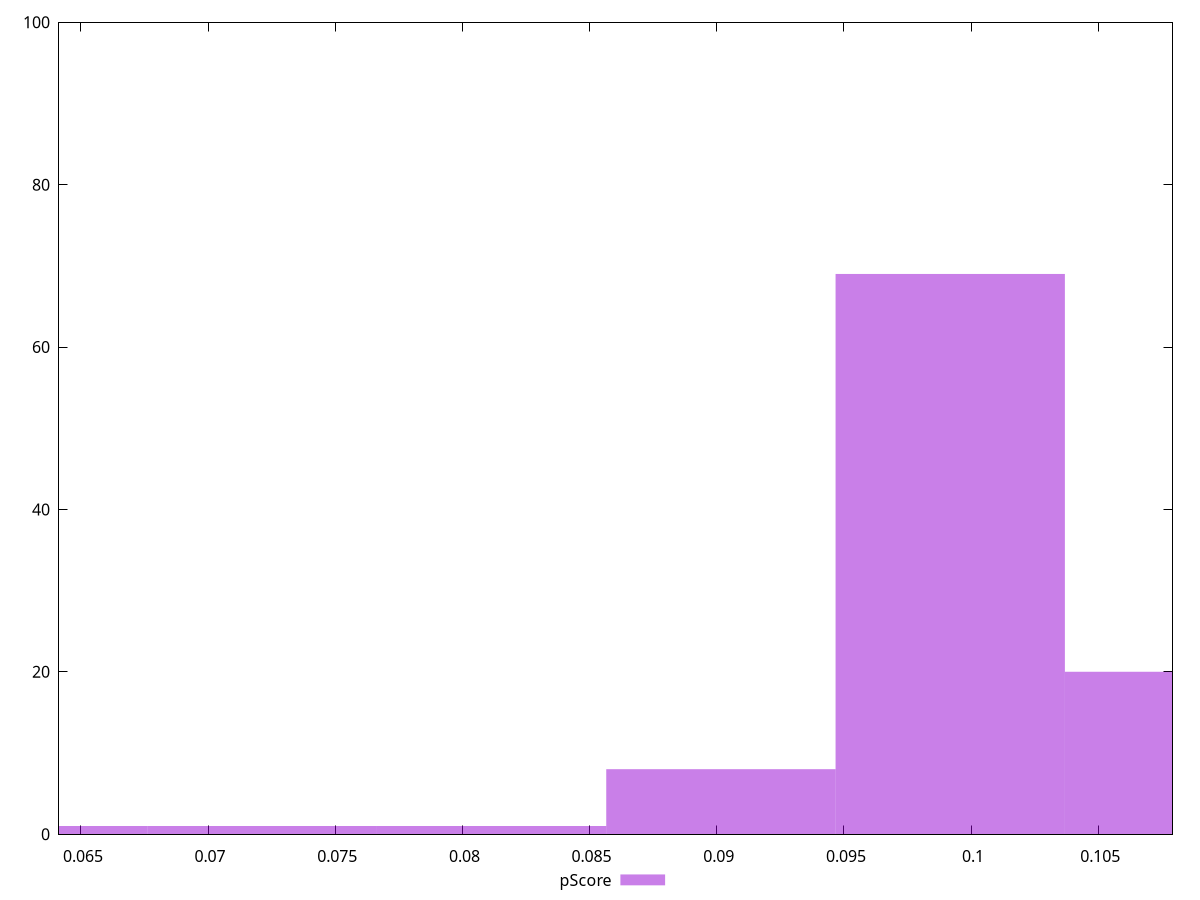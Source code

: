 reset

$pScore <<EOF
0.0631142252687877 1
0.07213054316432879 1
0.08114686105986989 1
0.09917949685095209 69
0.09016317895541098 8
0.10819581474649319 20
EOF

set key outside below
set boxwidth 0.009016317895541099
set xrange [0.06413870022161039:0.10791853438740917]
set yrange [0:100]
set trange [0:100]
set style fill transparent solid 0.5 noborder
set terminal svg size 640, 490 enhanced background rgb 'white'
set output "report_00017_2021-02-10T15-08-03.406Z/interactive/samples/pages+cached/pScore/histogram.svg"

plot $pScore title "pScore" with boxes

reset
